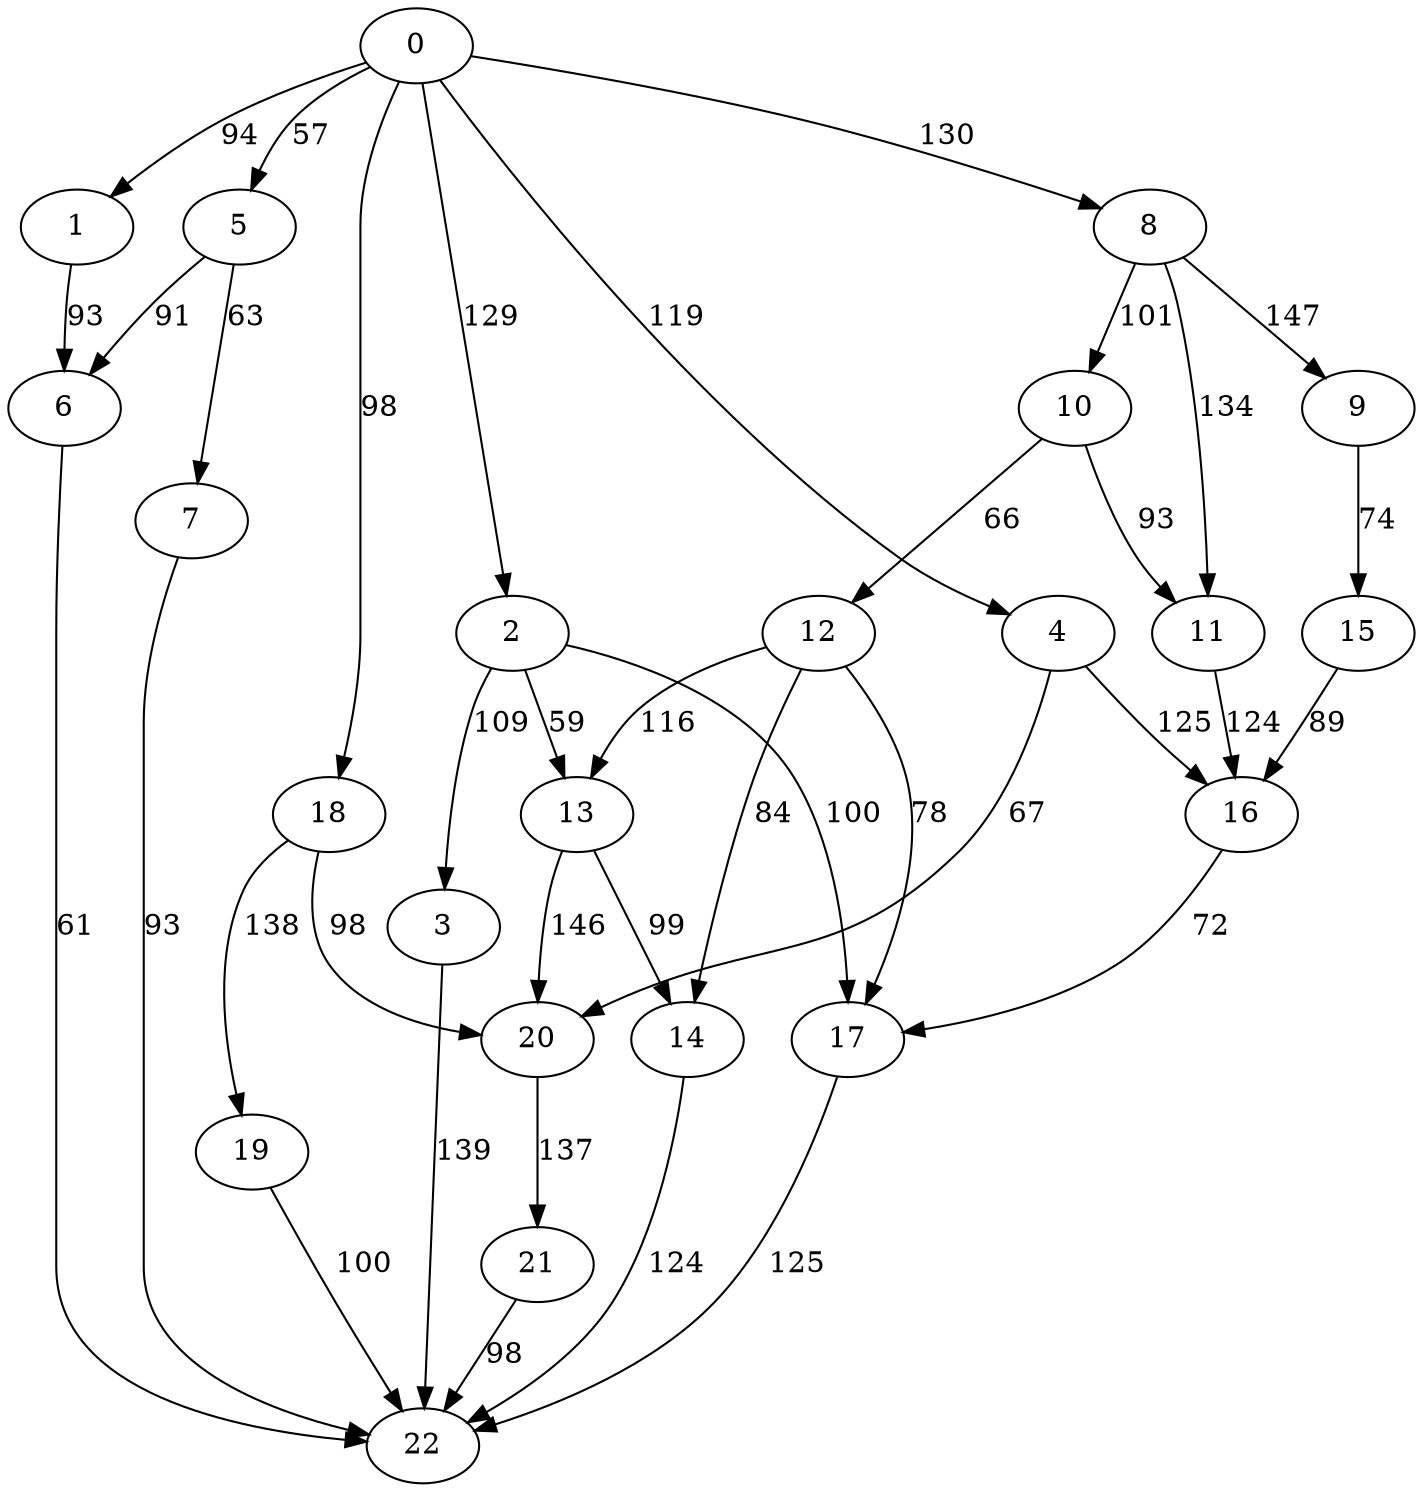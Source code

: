 digraph t10p3_17 {
0 -> 1 [ label = 94 ];
0 -> 2 [ label = 129 ];
0 -> 4 [ label = 119 ];
0 -> 5 [ label = 57 ];
0 -> 8 [ label = 130 ];
0 -> 18 [ label = 98 ];
1 -> 6 [ label = 93 ];
2 -> 3 [ label = 109 ];
2 -> 13 [ label = 59 ];
2 -> 17 [ label = 100 ];
3 -> 22 [ label = 139 ];
4 -> 16 [ label = 125 ];
4 -> 20 [ label = 67 ];
5 -> 6 [ label = 91 ];
5 -> 7 [ label = 63 ];
6 -> 22 [ label = 61 ];
7 -> 22 [ label = 93 ];
8 -> 9 [ label = 147 ];
8 -> 10 [ label = 101 ];
8 -> 11 [ label = 134 ];
9 -> 15 [ label = 74 ];
10 -> 11 [ label = 93 ];
10 -> 12 [ label = 66 ];
11 -> 16 [ label = 124 ];
12 -> 13 [ label = 116 ];
12 -> 14 [ label = 84 ];
12 -> 17 [ label = 78 ];
13 -> 14 [ label = 99 ];
13 -> 20 [ label = 146 ];
14 -> 22 [ label = 124 ];
15 -> 16 [ label = 89 ];
16 -> 17 [ label = 72 ];
17 -> 22 [ label = 125 ];
18 -> 19 [ label = 138 ];
18 -> 20 [ label = 98 ];
19 -> 22 [ label = 100 ];
20 -> 21 [ label = 137 ];
21 -> 22 [ label = 98 ];
 }

